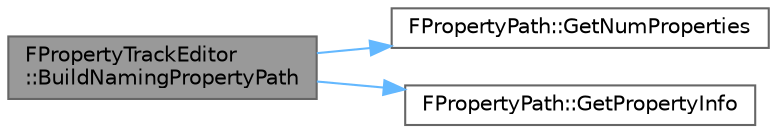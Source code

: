 digraph "FPropertyTrackEditor::BuildNamingPropertyPath"
{
 // INTERACTIVE_SVG=YES
 // LATEX_PDF_SIZE
  bgcolor="transparent";
  edge [fontname=Helvetica,fontsize=10,labelfontname=Helvetica,labelfontsize=10];
  node [fontname=Helvetica,fontsize=10,shape=box,height=0.2,width=0.4];
  rankdir="LR";
  Node1 [id="Node000001",label="FPropertyTrackEditor\l::BuildNamingPropertyPath",height=0.2,width=0.4,color="gray40", fillcolor="grey60", style="filled", fontcolor="black",tooltip="Builds a property path that omits properties that are \"insignificant\" for computing track names."];
  Node1 -> Node2 [id="edge1_Node000001_Node000002",color="steelblue1",style="solid",tooltip=" "];
  Node2 [id="Node000002",label="FPropertyPath::GetNumProperties",height=0.2,width=0.4,color="grey40", fillcolor="white", style="filled",URL="$d7/d10/classFPropertyPath.html#af89b48a756a8dcc69777fa83b7c5ee9e",tooltip=" "];
  Node1 -> Node3 [id="edge2_Node000001_Node000003",color="steelblue1",style="solid",tooltip=" "];
  Node3 [id="Node000003",label="FPropertyPath::GetPropertyInfo",height=0.2,width=0.4,color="grey40", fillcolor="white", style="filled",URL="$d7/d10/classFPropertyPath.html#acd1da418bfb88f6f05d8b73afb62a6a6",tooltip=" "];
}

